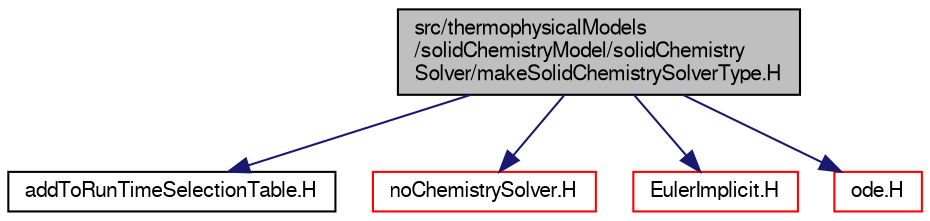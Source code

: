 digraph "src/thermophysicalModels/solidChemistryModel/solidChemistrySolver/makeSolidChemistrySolverType.H"
{
  bgcolor="transparent";
  edge [fontname="FreeSans",fontsize="10",labelfontname="FreeSans",labelfontsize="10"];
  node [fontname="FreeSans",fontsize="10",shape=record];
  Node0 [label="src/thermophysicalModels\l/solidChemistryModel/solidChemistry\lSolver/makeSolidChemistrySolverType.H",height=0.2,width=0.4,color="black", fillcolor="grey75", style="filled", fontcolor="black"];
  Node0 -> Node1 [color="midnightblue",fontsize="10",style="solid",fontname="FreeSans"];
  Node1 [label="addToRunTimeSelectionTable.H",height=0.2,width=0.4,color="black",URL="$a09263.html",tooltip="Macros for easy insertion into run-time selection tables. "];
  Node0 -> Node2 [color="midnightblue",fontsize="10",style="solid",fontname="FreeSans"];
  Node2 [label="noChemistrySolver.H",height=0.2,width=0.4,color="red",URL="$a15551.html"];
  Node0 -> Node315 [color="midnightblue",fontsize="10",style="solid",fontname="FreeSans"];
  Node315 [label="EulerImplicit.H",height=0.2,width=0.4,color="red",URL="$a15545.html"];
  Node0 -> Node316 [color="midnightblue",fontsize="10",style="solid",fontname="FreeSans"];
  Node316 [label="ode.H",height=0.2,width=0.4,color="red",URL="$a15557.html"];
}
